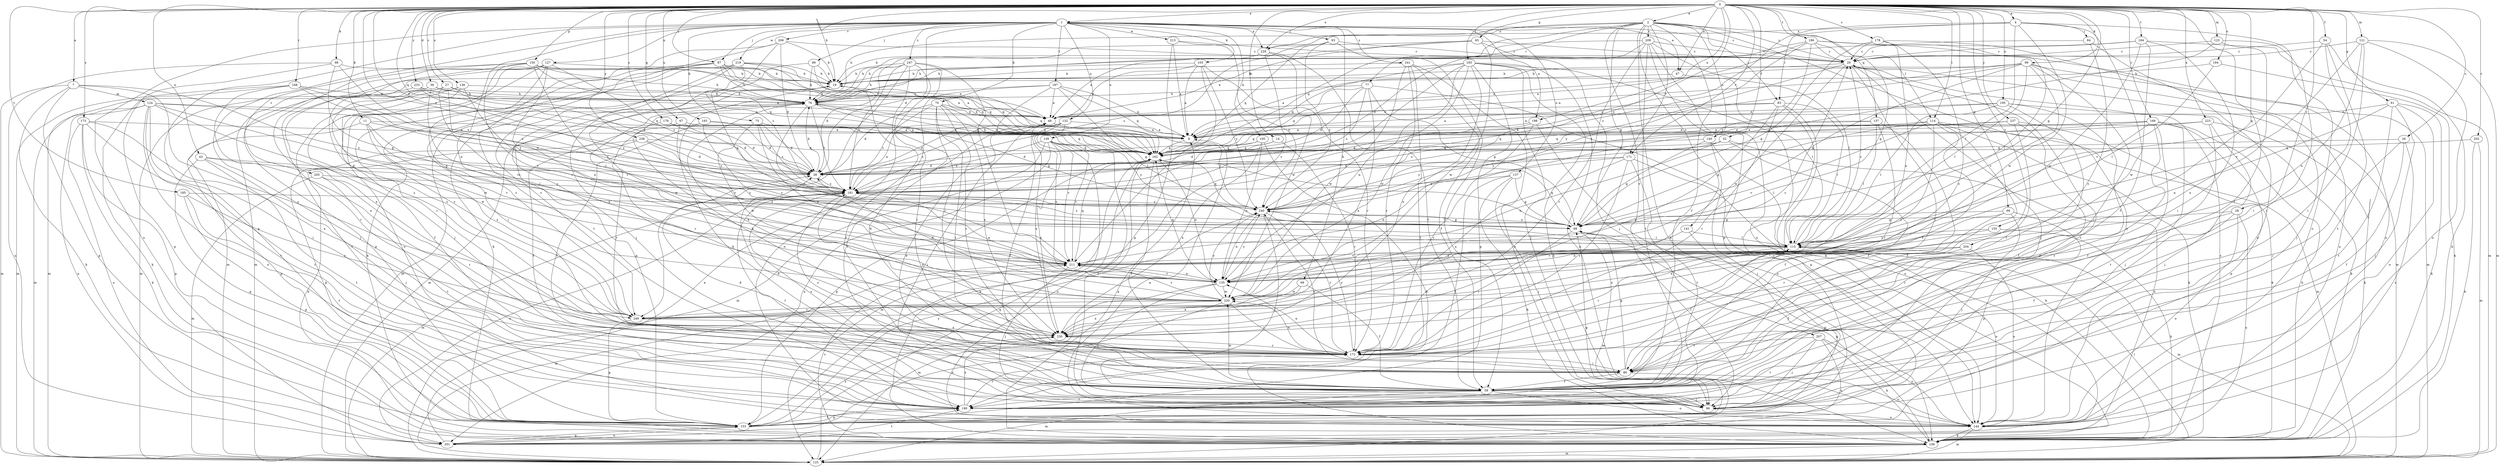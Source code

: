 strict digraph  {
0;
1;
2;
4;
7;
9;
11;
14;
19;
26;
27;
28;
29;
36;
38;
43;
47;
48;
52;
54;
58;
61;
65;
66;
67;
68;
69;
70;
75;
76;
77;
83;
84;
86;
87;
89;
93;
96;
98;
99;
100;
103;
106;
114;
115;
121;
123;
124;
125;
127;
132;
135;
136;
137;
139;
140;
141;
144;
150;
153;
155;
157;
162;
168;
169;
171;
172;
173;
176;
178;
181;
183;
184;
185;
186;
187;
190;
193;
194;
195;
198;
201;
202;
204;
205;
206;
207;
209;
211;
213;
219;
220;
223;
229;
230;
233;
237;
238;
240;
241;
247;
249;
0 -> 1  [label=a];
0 -> 2  [label=a];
0 -> 4  [label=a];
0 -> 7  [label=a];
0 -> 11  [label=b];
0 -> 14  [label=b];
0 -> 19  [label=b];
0 -> 26  [label=c];
0 -> 27  [label=c];
0 -> 28  [label=c];
0 -> 36  [label=d];
0 -> 38  [label=d];
0 -> 43  [label=e];
0 -> 47  [label=e];
0 -> 52  [label=f];
0 -> 54  [label=f];
0 -> 58  [label=f];
0 -> 61  [label=g];
0 -> 65  [label=g];
0 -> 66  [label=g];
0 -> 67  [label=g];
0 -> 68  [label=g];
0 -> 87  [label=j];
0 -> 98  [label=k];
0 -> 99  [label=k];
0 -> 114  [label=l];
0 -> 121  [label=m];
0 -> 123  [label=m];
0 -> 136  [label=o];
0 -> 150  [label=p];
0 -> 155  [label=q];
0 -> 157  [label=q];
0 -> 162  [label=q];
0 -> 168  [label=r];
0 -> 169  [label=r];
0 -> 171  [label=r];
0 -> 173  [label=s];
0 -> 176  [label=s];
0 -> 178  [label=s];
0 -> 181  [label=s];
0 -> 183  [label=t];
0 -> 184  [label=t];
0 -> 185  [label=t];
0 -> 186  [label=t];
0 -> 193  [label=u];
0 -> 194  [label=u];
0 -> 195  [label=u];
0 -> 198  [label=u];
0 -> 202  [label=v];
0 -> 204  [label=v];
0 -> 223  [label=x];
0 -> 229  [label=x];
0 -> 233  [label=y];
0 -> 237  [label=y];
0 -> 238  [label=y];
0 -> 240  [label=y];
1 -> 29  [label=c];
1 -> 38  [label=d];
1 -> 47  [label=e];
1 -> 69  [label=h];
1 -> 70  [label=h];
1 -> 75  [label=h];
1 -> 87  [label=j];
1 -> 89  [label=j];
1 -> 93  [label=j];
1 -> 100  [label=k];
1 -> 103  [label=k];
1 -> 127  [label=n];
1 -> 132  [label=n];
1 -> 135  [label=n];
1 -> 137  [label=o];
1 -> 139  [label=o];
1 -> 153  [label=p];
1 -> 187  [label=t];
1 -> 198  [label=u];
1 -> 201  [label=u];
1 -> 205  [label=v];
1 -> 206  [label=v];
1 -> 213  [label=w];
1 -> 219  [label=w];
1 -> 229  [label=x];
1 -> 241  [label=z];
1 -> 247  [label=z];
2 -> 29  [label=c];
2 -> 58  [label=f];
2 -> 68  [label=g];
2 -> 76  [label=h];
2 -> 77  [label=i];
2 -> 83  [label=i];
2 -> 106  [label=k];
2 -> 114  [label=l];
2 -> 140  [label=o];
2 -> 141  [label=o];
2 -> 144  [label=o];
2 -> 162  [label=q];
2 -> 171  [label=r];
2 -> 207  [label=v];
2 -> 209  [label=v];
2 -> 229  [label=x];
4 -> 58  [label=f];
4 -> 83  [label=i];
4 -> 84  [label=i];
4 -> 115  [label=l];
4 -> 144  [label=o];
4 -> 181  [label=s];
4 -> 220  [label=w];
4 -> 229  [label=x];
7 -> 106  [label=k];
7 -> 124  [label=m];
7 -> 125  [label=m];
7 -> 153  [label=p];
7 -> 240  [label=y];
7 -> 249  [label=z];
9 -> 162  [label=q];
11 -> 9  [label=a];
11 -> 38  [label=d];
11 -> 115  [label=l];
11 -> 153  [label=p];
11 -> 211  [label=v];
11 -> 249  [label=z];
14 -> 38  [label=d];
14 -> 162  [label=q];
14 -> 172  [label=r];
19 -> 76  [label=h];
19 -> 125  [label=m];
19 -> 153  [label=p];
19 -> 162  [label=q];
19 -> 220  [label=w];
26 -> 58  [label=f];
26 -> 86  [label=i];
26 -> 144  [label=o];
26 -> 162  [label=q];
27 -> 48  [label=e];
27 -> 76  [label=h];
27 -> 115  [label=l];
27 -> 172  [label=r];
27 -> 211  [label=v];
27 -> 220  [label=w];
27 -> 249  [label=z];
28 -> 58  [label=f];
28 -> 68  [label=g];
28 -> 144  [label=o];
28 -> 172  [label=r];
28 -> 201  [label=u];
29 -> 19  [label=b];
29 -> 86  [label=i];
29 -> 96  [label=j];
29 -> 125  [label=m];
29 -> 220  [label=w];
29 -> 240  [label=y];
36 -> 38  [label=d];
36 -> 76  [label=h];
36 -> 125  [label=m];
36 -> 211  [label=v];
38 -> 76  [label=h];
38 -> 181  [label=s];
43 -> 38  [label=d];
43 -> 96  [label=j];
43 -> 153  [label=p];
43 -> 181  [label=s];
43 -> 190  [label=t];
47 -> 9  [label=a];
47 -> 106  [label=k];
48 -> 9  [label=a];
48 -> 240  [label=y];
52 -> 58  [label=f];
52 -> 135  [label=n];
52 -> 162  [label=q];
52 -> 201  [label=u];
52 -> 240  [label=y];
54 -> 29  [label=c];
54 -> 86  [label=i];
54 -> 106  [label=k];
54 -> 190  [label=t];
54 -> 211  [label=v];
58 -> 38  [label=d];
58 -> 48  [label=e];
58 -> 96  [label=j];
58 -> 125  [label=m];
58 -> 144  [label=o];
58 -> 181  [label=s];
58 -> 190  [label=t];
58 -> 220  [label=w];
61 -> 48  [label=e];
61 -> 96  [label=j];
61 -> 106  [label=k];
61 -> 135  [label=n];
61 -> 144  [label=o];
61 -> 190  [label=t];
65 -> 19  [label=b];
65 -> 29  [label=c];
65 -> 48  [label=e];
65 -> 76  [label=h];
65 -> 96  [label=j];
65 -> 220  [label=w];
66 -> 68  [label=g];
66 -> 96  [label=j];
66 -> 153  [label=p];
66 -> 172  [label=r];
66 -> 230  [label=x];
67 -> 9  [label=a];
67 -> 38  [label=d];
67 -> 172  [label=r];
67 -> 211  [label=v];
68 -> 115  [label=l];
68 -> 125  [label=m];
68 -> 162  [label=q];
68 -> 172  [label=r];
68 -> 181  [label=s];
68 -> 240  [label=y];
69 -> 58  [label=f];
69 -> 220  [label=w];
69 -> 230  [label=x];
70 -> 38  [label=d];
70 -> 48  [label=e];
70 -> 58  [label=f];
70 -> 86  [label=i];
70 -> 162  [label=q];
70 -> 172  [label=r];
70 -> 181  [label=s];
70 -> 230  [label=x];
75 -> 9  [label=a];
75 -> 38  [label=d];
75 -> 135  [label=n];
75 -> 181  [label=s];
75 -> 220  [label=w];
76 -> 48  [label=e];
76 -> 68  [label=g];
76 -> 125  [label=m];
76 -> 162  [label=q];
76 -> 172  [label=r];
76 -> 181  [label=s];
76 -> 211  [label=v];
77 -> 38  [label=d];
77 -> 68  [label=g];
77 -> 76  [label=h];
77 -> 144  [label=o];
77 -> 162  [label=q];
77 -> 181  [label=s];
77 -> 230  [label=x];
83 -> 9  [label=a];
83 -> 48  [label=e];
83 -> 115  [label=l];
83 -> 153  [label=p];
83 -> 172  [label=r];
83 -> 201  [label=u];
83 -> 230  [label=x];
84 -> 29  [label=c];
84 -> 144  [label=o];
84 -> 249  [label=z];
86 -> 19  [label=b];
86 -> 38  [label=d];
86 -> 58  [label=f];
86 -> 68  [label=g];
86 -> 115  [label=l];
86 -> 144  [label=o];
86 -> 181  [label=s];
86 -> 240  [label=y];
87 -> 9  [label=a];
87 -> 19  [label=b];
87 -> 48  [label=e];
87 -> 76  [label=h];
87 -> 86  [label=i];
87 -> 125  [label=m];
87 -> 162  [label=q];
87 -> 172  [label=r];
89 -> 19  [label=b];
89 -> 68  [label=g];
89 -> 76  [label=h];
89 -> 162  [label=q];
93 -> 29  [label=c];
93 -> 58  [label=f];
93 -> 162  [label=q];
93 -> 181  [label=s];
93 -> 240  [label=y];
96 -> 19  [label=b];
96 -> 29  [label=c];
96 -> 144  [label=o];
98 -> 19  [label=b];
98 -> 68  [label=g];
98 -> 153  [label=p];
98 -> 181  [label=s];
98 -> 201  [label=u];
99 -> 9  [label=a];
99 -> 19  [label=b];
99 -> 48  [label=e];
99 -> 68  [label=g];
99 -> 86  [label=i];
99 -> 96  [label=j];
99 -> 115  [label=l];
99 -> 125  [label=m];
99 -> 211  [label=v];
99 -> 240  [label=y];
100 -> 38  [label=d];
100 -> 106  [label=k];
100 -> 135  [label=n];
100 -> 162  [label=q];
100 -> 230  [label=x];
103 -> 9  [label=a];
103 -> 19  [label=b];
103 -> 48  [label=e];
103 -> 172  [label=r];
103 -> 211  [label=v];
103 -> 240  [label=y];
106 -> 9  [label=a];
106 -> 29  [label=c];
106 -> 68  [label=g];
106 -> 125  [label=m];
106 -> 211  [label=v];
114 -> 9  [label=a];
114 -> 58  [label=f];
114 -> 68  [label=g];
114 -> 106  [label=k];
114 -> 125  [label=m];
114 -> 172  [label=r];
114 -> 211  [label=v];
114 -> 249  [label=z];
115 -> 29  [label=c];
115 -> 125  [label=m];
115 -> 144  [label=o];
115 -> 172  [label=r];
115 -> 211  [label=v];
121 -> 29  [label=c];
121 -> 86  [label=i];
121 -> 125  [label=m];
121 -> 135  [label=n];
121 -> 144  [label=o];
121 -> 211  [label=v];
123 -> 29  [label=c];
123 -> 86  [label=i];
123 -> 230  [label=x];
123 -> 240  [label=y];
124 -> 48  [label=e];
124 -> 68  [label=g];
124 -> 86  [label=i];
124 -> 125  [label=m];
124 -> 144  [label=o];
124 -> 181  [label=s];
124 -> 190  [label=t];
124 -> 201  [label=u];
124 -> 220  [label=w];
125 -> 115  [label=l];
125 -> 162  [label=q];
127 -> 19  [label=b];
127 -> 96  [label=j];
127 -> 125  [label=m];
127 -> 135  [label=n];
127 -> 144  [label=o];
127 -> 153  [label=p];
127 -> 181  [label=s];
127 -> 249  [label=z];
132 -> 9  [label=a];
132 -> 38  [label=d];
132 -> 58  [label=f];
132 -> 96  [label=j];
132 -> 135  [label=n];
132 -> 181  [label=s];
132 -> 211  [label=v];
132 -> 230  [label=x];
135 -> 96  [label=j];
135 -> 125  [label=m];
135 -> 162  [label=q];
135 -> 211  [label=v];
135 -> 220  [label=w];
135 -> 240  [label=y];
136 -> 58  [label=f];
136 -> 76  [label=h];
136 -> 190  [label=t];
136 -> 211  [label=v];
136 -> 249  [label=z];
137 -> 68  [label=g];
137 -> 96  [label=j];
137 -> 106  [label=k];
137 -> 181  [label=s];
137 -> 190  [label=t];
139 -> 96  [label=j];
139 -> 106  [label=k];
139 -> 125  [label=m];
139 -> 162  [label=q];
139 -> 181  [label=s];
139 -> 201  [label=u];
139 -> 211  [label=v];
139 -> 230  [label=x];
139 -> 240  [label=y];
140 -> 68  [label=g];
140 -> 96  [label=j];
140 -> 115  [label=l];
140 -> 162  [label=q];
141 -> 115  [label=l];
141 -> 135  [label=n];
141 -> 153  [label=p];
144 -> 9  [label=a];
144 -> 106  [label=k];
144 -> 125  [label=m];
150 -> 9  [label=a];
150 -> 19  [label=b];
150 -> 76  [label=h];
150 -> 96  [label=j];
150 -> 115  [label=l];
150 -> 162  [label=q];
150 -> 211  [label=v];
150 -> 230  [label=x];
150 -> 249  [label=z];
153 -> 68  [label=g];
153 -> 190  [label=t];
153 -> 201  [label=u];
153 -> 230  [label=x];
153 -> 240  [label=y];
155 -> 106  [label=k];
155 -> 115  [label=l];
155 -> 135  [label=n];
157 -> 9  [label=a];
157 -> 58  [label=f];
157 -> 115  [label=l];
157 -> 162  [label=q];
157 -> 172  [label=r];
162 -> 38  [label=d];
162 -> 58  [label=f];
162 -> 76  [label=h];
162 -> 125  [label=m];
162 -> 135  [label=n];
162 -> 144  [label=o];
162 -> 153  [label=p];
168 -> 76  [label=h];
168 -> 106  [label=k];
168 -> 125  [label=m];
168 -> 181  [label=s];
168 -> 230  [label=x];
168 -> 240  [label=y];
169 -> 9  [label=a];
169 -> 58  [label=f];
169 -> 96  [label=j];
169 -> 106  [label=k];
169 -> 115  [label=l];
169 -> 153  [label=p];
169 -> 162  [label=q];
169 -> 190  [label=t];
169 -> 240  [label=y];
171 -> 38  [label=d];
171 -> 106  [label=k];
171 -> 135  [label=n];
171 -> 172  [label=r];
171 -> 190  [label=t];
171 -> 230  [label=x];
172 -> 76  [label=h];
172 -> 86  [label=i];
172 -> 135  [label=n];
172 -> 220  [label=w];
172 -> 240  [label=y];
173 -> 9  [label=a];
173 -> 106  [label=k];
173 -> 153  [label=p];
173 -> 190  [label=t];
173 -> 201  [label=u];
173 -> 230  [label=x];
176 -> 9  [label=a];
176 -> 38  [label=d];
176 -> 58  [label=f];
176 -> 162  [label=q];
178 -> 29  [label=c];
178 -> 68  [label=g];
178 -> 135  [label=n];
178 -> 201  [label=u];
178 -> 249  [label=z];
181 -> 48  [label=e];
181 -> 125  [label=m];
181 -> 135  [label=n];
181 -> 190  [label=t];
181 -> 201  [label=u];
181 -> 230  [label=x];
181 -> 240  [label=y];
183 -> 19  [label=b];
183 -> 96  [label=j];
183 -> 106  [label=k];
183 -> 115  [label=l];
183 -> 135  [label=n];
183 -> 144  [label=o];
183 -> 153  [label=p];
183 -> 162  [label=q];
183 -> 181  [label=s];
183 -> 220  [label=w];
183 -> 230  [label=x];
184 -> 29  [label=c];
184 -> 76  [label=h];
184 -> 86  [label=i];
184 -> 125  [label=m];
184 -> 135  [label=n];
184 -> 220  [label=w];
185 -> 153  [label=p];
185 -> 190  [label=t];
185 -> 240  [label=y];
185 -> 249  [label=z];
186 -> 9  [label=a];
186 -> 29  [label=c];
186 -> 68  [label=g];
186 -> 76  [label=h];
186 -> 115  [label=l];
186 -> 144  [label=o];
186 -> 181  [label=s];
186 -> 240  [label=y];
187 -> 9  [label=a];
187 -> 48  [label=e];
187 -> 58  [label=f];
187 -> 68  [label=g];
187 -> 76  [label=h];
187 -> 115  [label=l];
187 -> 162  [label=q];
190 -> 153  [label=p];
190 -> 172  [label=r];
190 -> 230  [label=x];
193 -> 9  [label=a];
193 -> 38  [label=d];
193 -> 58  [label=f];
193 -> 211  [label=v];
194 -> 19  [label=b];
194 -> 106  [label=k];
194 -> 115  [label=l];
195 -> 9  [label=a];
195 -> 48  [label=e];
195 -> 86  [label=i];
195 -> 106  [label=k];
195 -> 115  [label=l];
195 -> 190  [label=t];
198 -> 9  [label=a];
198 -> 38  [label=d];
198 -> 144  [label=o];
198 -> 172  [label=r];
201 -> 48  [label=e];
201 -> 153  [label=p];
201 -> 190  [label=t];
202 -> 106  [label=k];
202 -> 125  [label=m];
202 -> 162  [label=q];
204 -> 58  [label=f];
204 -> 144  [label=o];
204 -> 211  [label=v];
204 -> 249  [label=z];
205 -> 125  [label=m];
205 -> 172  [label=r];
205 -> 181  [label=s];
205 -> 190  [label=t];
206 -> 19  [label=b];
206 -> 29  [label=c];
206 -> 38  [label=d];
206 -> 106  [label=k];
206 -> 181  [label=s];
206 -> 190  [label=t];
207 -> 96  [label=j];
207 -> 106  [label=k];
207 -> 144  [label=o];
207 -> 172  [label=r];
207 -> 190  [label=t];
207 -> 201  [label=u];
209 -> 29  [label=c];
209 -> 38  [label=d];
209 -> 76  [label=h];
209 -> 115  [label=l];
209 -> 144  [label=o];
209 -> 153  [label=p];
209 -> 172  [label=r];
209 -> 190  [label=t];
211 -> 96  [label=j];
211 -> 125  [label=m];
211 -> 135  [label=n];
211 -> 162  [label=q];
213 -> 9  [label=a];
213 -> 29  [label=c];
213 -> 153  [label=p];
213 -> 240  [label=y];
219 -> 19  [label=b];
219 -> 48  [label=e];
219 -> 96  [label=j];
219 -> 106  [label=k];
219 -> 162  [label=q];
219 -> 230  [label=x];
219 -> 249  [label=z];
220 -> 38  [label=d];
220 -> 172  [label=r];
220 -> 201  [label=u];
220 -> 211  [label=v];
220 -> 230  [label=x];
220 -> 240  [label=y];
220 -> 249  [label=z];
223 -> 9  [label=a];
223 -> 58  [label=f];
223 -> 96  [label=j];
223 -> 106  [label=k];
223 -> 162  [label=q];
229 -> 48  [label=e];
229 -> 58  [label=f];
229 -> 211  [label=v];
229 -> 220  [label=w];
230 -> 76  [label=h];
230 -> 172  [label=r];
233 -> 76  [label=h];
233 -> 125  [label=m];
233 -> 162  [label=q];
233 -> 240  [label=y];
237 -> 9  [label=a];
237 -> 58  [label=f];
237 -> 106  [label=k];
237 -> 172  [label=r];
237 -> 181  [label=s];
238 -> 38  [label=d];
238 -> 106  [label=k];
238 -> 153  [label=p];
238 -> 162  [label=q];
238 -> 181  [label=s];
240 -> 68  [label=g];
240 -> 96  [label=j];
240 -> 135  [label=n];
240 -> 162  [label=q];
240 -> 172  [label=r];
241 -> 19  [label=b];
241 -> 58  [label=f];
241 -> 144  [label=o];
241 -> 172  [label=r];
241 -> 190  [label=t];
241 -> 220  [label=w];
247 -> 19  [label=b];
247 -> 38  [label=d];
247 -> 76  [label=h];
247 -> 86  [label=i];
247 -> 144  [label=o];
247 -> 172  [label=r];
247 -> 181  [label=s];
247 -> 211  [label=v];
247 -> 249  [label=z];
249 -> 29  [label=c];
249 -> 153  [label=p];
249 -> 230  [label=x];
}
